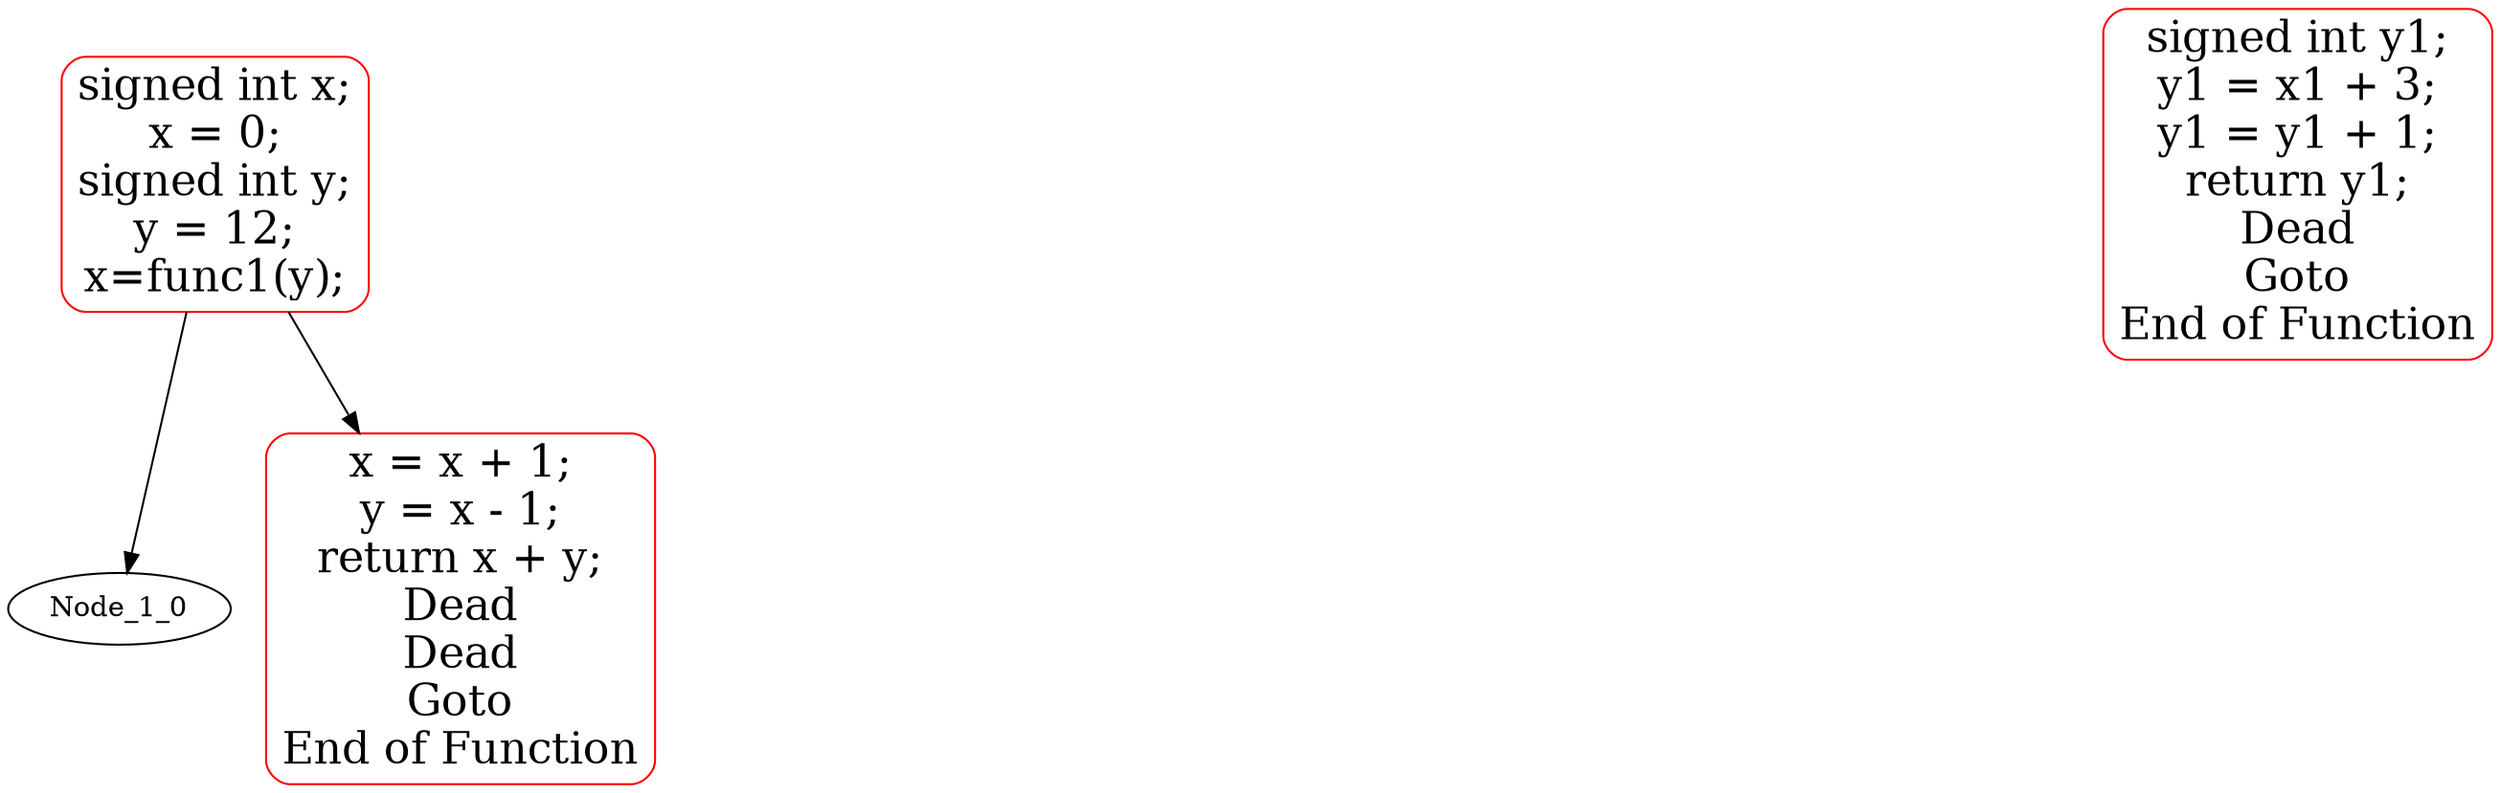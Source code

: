 digraph G {
color=black;
orientation=portrait;
fontsize=20;
compound=true;
size="30,40";
ratio=compress;
subgraph "cluster_main" {
label="main";
}

subgraph "cluster_func1" {
label="func1";
}

Node_0_0_Node_0_1_Node_0_2_Node_0_3_Node_0_4 [label="signed int x;\nx = 0;\nsigned int y;\ny = 12;\nx=func1(y);", shape=Mrecord, fontsize=22, color=red];
Node_0_0_Node_0_1_Node_0_2_Node_0_3_Node_0_4 -> Node_1_0;
Node_0_5_Node_0_6_Node_0_7_Node_0_8_Node_0_9_Node_0_10_Node_0_11 [label="x = x + 1;\ny = x - 1;\nreturn x + y;\nDead\nDead\nGoto\nEnd of Function", shape=Mrecord, fontsize=22, color=red];
Node_0_0_Node_0_1_Node_0_2_Node_0_3_Node_0_4 -> Node_0_5_Node_0_6_Node_0_7_Node_0_8_Node_0_9_Node_0_10_Node_0_11;
Node_1_12_Node_1_13_Node_1_14_Node_1_15_Node_1_16_Node_1_17_Node_1_18 [label="signed int y1;\ny1 = x1 + 3;\ny1 = y1 + 1;\nreturn y1;\nDead\nGoto\nEnd of Function", shape=Mrecord, fontsize=22, color=red];
}
